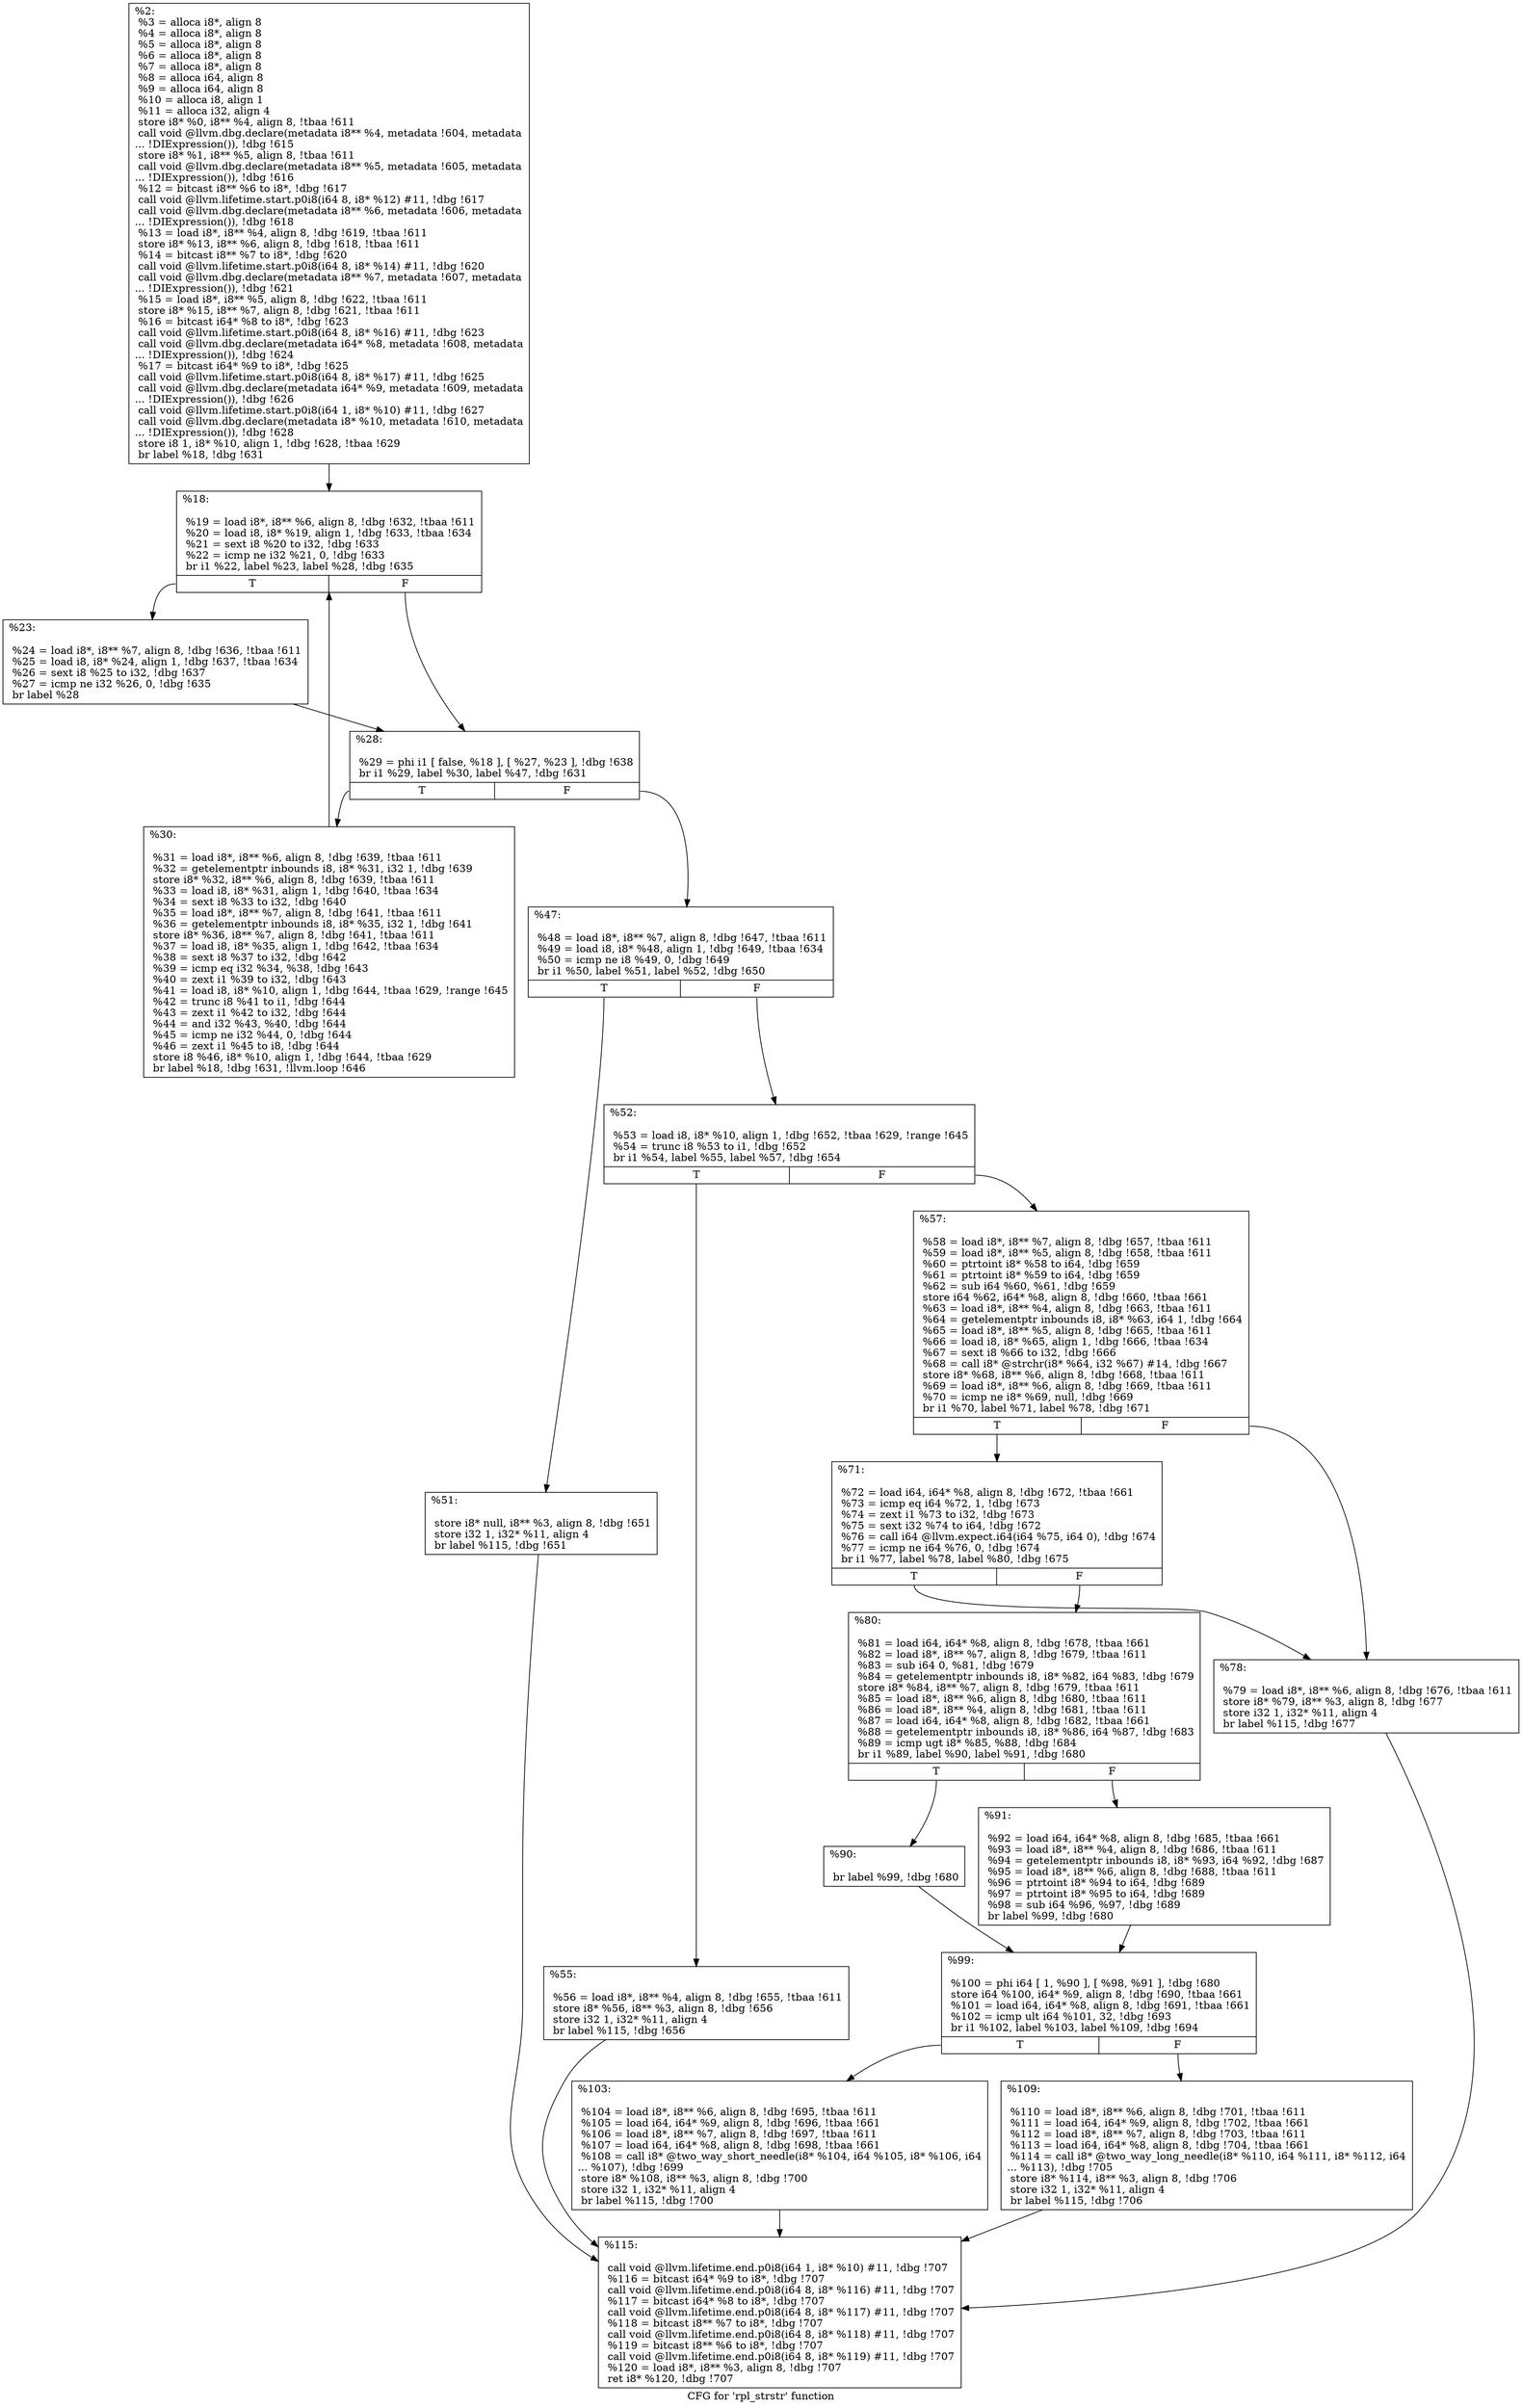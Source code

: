 digraph "CFG for 'rpl_strstr' function" {
	label="CFG for 'rpl_strstr' function";

	Node0x1670300 [shape=record,label="{%2:\l  %3 = alloca i8*, align 8\l  %4 = alloca i8*, align 8\l  %5 = alloca i8*, align 8\l  %6 = alloca i8*, align 8\l  %7 = alloca i8*, align 8\l  %8 = alloca i64, align 8\l  %9 = alloca i64, align 8\l  %10 = alloca i8, align 1\l  %11 = alloca i32, align 4\l  store i8* %0, i8** %4, align 8, !tbaa !611\l  call void @llvm.dbg.declare(metadata i8** %4, metadata !604, metadata\l... !DIExpression()), !dbg !615\l  store i8* %1, i8** %5, align 8, !tbaa !611\l  call void @llvm.dbg.declare(metadata i8** %5, metadata !605, metadata\l... !DIExpression()), !dbg !616\l  %12 = bitcast i8** %6 to i8*, !dbg !617\l  call void @llvm.lifetime.start.p0i8(i64 8, i8* %12) #11, !dbg !617\l  call void @llvm.dbg.declare(metadata i8** %6, metadata !606, metadata\l... !DIExpression()), !dbg !618\l  %13 = load i8*, i8** %4, align 8, !dbg !619, !tbaa !611\l  store i8* %13, i8** %6, align 8, !dbg !618, !tbaa !611\l  %14 = bitcast i8** %7 to i8*, !dbg !620\l  call void @llvm.lifetime.start.p0i8(i64 8, i8* %14) #11, !dbg !620\l  call void @llvm.dbg.declare(metadata i8** %7, metadata !607, metadata\l... !DIExpression()), !dbg !621\l  %15 = load i8*, i8** %5, align 8, !dbg !622, !tbaa !611\l  store i8* %15, i8** %7, align 8, !dbg !621, !tbaa !611\l  %16 = bitcast i64* %8 to i8*, !dbg !623\l  call void @llvm.lifetime.start.p0i8(i64 8, i8* %16) #11, !dbg !623\l  call void @llvm.dbg.declare(metadata i64* %8, metadata !608, metadata\l... !DIExpression()), !dbg !624\l  %17 = bitcast i64* %9 to i8*, !dbg !625\l  call void @llvm.lifetime.start.p0i8(i64 8, i8* %17) #11, !dbg !625\l  call void @llvm.dbg.declare(metadata i64* %9, metadata !609, metadata\l... !DIExpression()), !dbg !626\l  call void @llvm.lifetime.start.p0i8(i64 1, i8* %10) #11, !dbg !627\l  call void @llvm.dbg.declare(metadata i8* %10, metadata !610, metadata\l... !DIExpression()), !dbg !628\l  store i8 1, i8* %10, align 1, !dbg !628, !tbaa !629\l  br label %18, !dbg !631\l}"];
	Node0x1670300 -> Node0x17a1d50;
	Node0x17a1d50 [shape=record,label="{%18:\l\l  %19 = load i8*, i8** %6, align 8, !dbg !632, !tbaa !611\l  %20 = load i8, i8* %19, align 1, !dbg !633, !tbaa !634\l  %21 = sext i8 %20 to i32, !dbg !633\l  %22 = icmp ne i32 %21, 0, !dbg !633\l  br i1 %22, label %23, label %28, !dbg !635\l|{<s0>T|<s1>F}}"];
	Node0x17a1d50:s0 -> Node0x173e020;
	Node0x17a1d50:s1 -> Node0x173e070;
	Node0x173e020 [shape=record,label="{%23:\l\l  %24 = load i8*, i8** %7, align 8, !dbg !636, !tbaa !611\l  %25 = load i8, i8* %24, align 1, !dbg !637, !tbaa !634\l  %26 = sext i8 %25 to i32, !dbg !637\l  %27 = icmp ne i32 %26, 0, !dbg !635\l  br label %28\l}"];
	Node0x173e020 -> Node0x173e070;
	Node0x173e070 [shape=record,label="{%28:\l\l  %29 = phi i1 [ false, %18 ], [ %27, %23 ], !dbg !638\l  br i1 %29, label %30, label %47, !dbg !631\l|{<s0>T|<s1>F}}"];
	Node0x173e070:s0 -> Node0x173e0c0;
	Node0x173e070:s1 -> Node0x173e110;
	Node0x173e0c0 [shape=record,label="{%30:\l\l  %31 = load i8*, i8** %6, align 8, !dbg !639, !tbaa !611\l  %32 = getelementptr inbounds i8, i8* %31, i32 1, !dbg !639\l  store i8* %32, i8** %6, align 8, !dbg !639, !tbaa !611\l  %33 = load i8, i8* %31, align 1, !dbg !640, !tbaa !634\l  %34 = sext i8 %33 to i32, !dbg !640\l  %35 = load i8*, i8** %7, align 8, !dbg !641, !tbaa !611\l  %36 = getelementptr inbounds i8, i8* %35, i32 1, !dbg !641\l  store i8* %36, i8** %7, align 8, !dbg !641, !tbaa !611\l  %37 = load i8, i8* %35, align 1, !dbg !642, !tbaa !634\l  %38 = sext i8 %37 to i32, !dbg !642\l  %39 = icmp eq i32 %34, %38, !dbg !643\l  %40 = zext i1 %39 to i32, !dbg !643\l  %41 = load i8, i8* %10, align 1, !dbg !644, !tbaa !629, !range !645\l  %42 = trunc i8 %41 to i1, !dbg !644\l  %43 = zext i1 %42 to i32, !dbg !644\l  %44 = and i32 %43, %40, !dbg !644\l  %45 = icmp ne i32 %44, 0, !dbg !644\l  %46 = zext i1 %45 to i8, !dbg !644\l  store i8 %46, i8* %10, align 1, !dbg !644, !tbaa !629\l  br label %18, !dbg !631, !llvm.loop !646\l}"];
	Node0x173e0c0 -> Node0x17a1d50;
	Node0x173e110 [shape=record,label="{%47:\l\l  %48 = load i8*, i8** %7, align 8, !dbg !647, !tbaa !611\l  %49 = load i8, i8* %48, align 1, !dbg !649, !tbaa !634\l  %50 = icmp ne i8 %49, 0, !dbg !649\l  br i1 %50, label %51, label %52, !dbg !650\l|{<s0>T|<s1>F}}"];
	Node0x173e110:s0 -> Node0x173e160;
	Node0x173e110:s1 -> Node0x173e1b0;
	Node0x173e160 [shape=record,label="{%51:\l\l  store i8* null, i8** %3, align 8, !dbg !651\l  store i32 1, i32* %11, align 4\l  br label %115, !dbg !651\l}"];
	Node0x173e160 -> Node0x173e520;
	Node0x173e1b0 [shape=record,label="{%52:\l\l  %53 = load i8, i8* %10, align 1, !dbg !652, !tbaa !629, !range !645\l  %54 = trunc i8 %53 to i1, !dbg !652\l  br i1 %54, label %55, label %57, !dbg !654\l|{<s0>T|<s1>F}}"];
	Node0x173e1b0:s0 -> Node0x173e200;
	Node0x173e1b0:s1 -> Node0x173e250;
	Node0x173e200 [shape=record,label="{%55:\l\l  %56 = load i8*, i8** %4, align 8, !dbg !655, !tbaa !611\l  store i8* %56, i8** %3, align 8, !dbg !656\l  store i32 1, i32* %11, align 4\l  br label %115, !dbg !656\l}"];
	Node0x173e200 -> Node0x173e520;
	Node0x173e250 [shape=record,label="{%57:\l\l  %58 = load i8*, i8** %7, align 8, !dbg !657, !tbaa !611\l  %59 = load i8*, i8** %5, align 8, !dbg !658, !tbaa !611\l  %60 = ptrtoint i8* %58 to i64, !dbg !659\l  %61 = ptrtoint i8* %59 to i64, !dbg !659\l  %62 = sub i64 %60, %61, !dbg !659\l  store i64 %62, i64* %8, align 8, !dbg !660, !tbaa !661\l  %63 = load i8*, i8** %4, align 8, !dbg !663, !tbaa !611\l  %64 = getelementptr inbounds i8, i8* %63, i64 1, !dbg !664\l  %65 = load i8*, i8** %5, align 8, !dbg !665, !tbaa !611\l  %66 = load i8, i8* %65, align 1, !dbg !666, !tbaa !634\l  %67 = sext i8 %66 to i32, !dbg !666\l  %68 = call i8* @strchr(i8* %64, i32 %67) #14, !dbg !667\l  store i8* %68, i8** %6, align 8, !dbg !668, !tbaa !611\l  %69 = load i8*, i8** %6, align 8, !dbg !669, !tbaa !611\l  %70 = icmp ne i8* %69, null, !dbg !669\l  br i1 %70, label %71, label %78, !dbg !671\l|{<s0>T|<s1>F}}"];
	Node0x173e250:s0 -> Node0x173e2a0;
	Node0x173e250:s1 -> Node0x173e2f0;
	Node0x173e2a0 [shape=record,label="{%71:\l\l  %72 = load i64, i64* %8, align 8, !dbg !672, !tbaa !661\l  %73 = icmp eq i64 %72, 1, !dbg !673\l  %74 = zext i1 %73 to i32, !dbg !673\l  %75 = sext i32 %74 to i64, !dbg !672\l  %76 = call i64 @llvm.expect.i64(i64 %75, i64 0), !dbg !674\l  %77 = icmp ne i64 %76, 0, !dbg !674\l  br i1 %77, label %78, label %80, !dbg !675\l|{<s0>T|<s1>F}}"];
	Node0x173e2a0:s0 -> Node0x173e2f0;
	Node0x173e2a0:s1 -> Node0x173e340;
	Node0x173e2f0 [shape=record,label="{%78:\l\l  %79 = load i8*, i8** %6, align 8, !dbg !676, !tbaa !611\l  store i8* %79, i8** %3, align 8, !dbg !677\l  store i32 1, i32* %11, align 4\l  br label %115, !dbg !677\l}"];
	Node0x173e2f0 -> Node0x173e520;
	Node0x173e340 [shape=record,label="{%80:\l\l  %81 = load i64, i64* %8, align 8, !dbg !678, !tbaa !661\l  %82 = load i8*, i8** %7, align 8, !dbg !679, !tbaa !611\l  %83 = sub i64 0, %81, !dbg !679\l  %84 = getelementptr inbounds i8, i8* %82, i64 %83, !dbg !679\l  store i8* %84, i8** %7, align 8, !dbg !679, !tbaa !611\l  %85 = load i8*, i8** %6, align 8, !dbg !680, !tbaa !611\l  %86 = load i8*, i8** %4, align 8, !dbg !681, !tbaa !611\l  %87 = load i64, i64* %8, align 8, !dbg !682, !tbaa !661\l  %88 = getelementptr inbounds i8, i8* %86, i64 %87, !dbg !683\l  %89 = icmp ugt i8* %85, %88, !dbg !684\l  br i1 %89, label %90, label %91, !dbg !680\l|{<s0>T|<s1>F}}"];
	Node0x173e340:s0 -> Node0x173e390;
	Node0x173e340:s1 -> Node0x173e3e0;
	Node0x173e390 [shape=record,label="{%90:\l\l  br label %99, !dbg !680\l}"];
	Node0x173e390 -> Node0x173e430;
	Node0x173e3e0 [shape=record,label="{%91:\l\l  %92 = load i64, i64* %8, align 8, !dbg !685, !tbaa !661\l  %93 = load i8*, i8** %4, align 8, !dbg !686, !tbaa !611\l  %94 = getelementptr inbounds i8, i8* %93, i64 %92, !dbg !687\l  %95 = load i8*, i8** %6, align 8, !dbg !688, !tbaa !611\l  %96 = ptrtoint i8* %94 to i64, !dbg !689\l  %97 = ptrtoint i8* %95 to i64, !dbg !689\l  %98 = sub i64 %96, %97, !dbg !689\l  br label %99, !dbg !680\l}"];
	Node0x173e3e0 -> Node0x173e430;
	Node0x173e430 [shape=record,label="{%99:\l\l  %100 = phi i64 [ 1, %90 ], [ %98, %91 ], !dbg !680\l  store i64 %100, i64* %9, align 8, !dbg !690, !tbaa !661\l  %101 = load i64, i64* %8, align 8, !dbg !691, !tbaa !661\l  %102 = icmp ult i64 %101, 32, !dbg !693\l  br i1 %102, label %103, label %109, !dbg !694\l|{<s0>T|<s1>F}}"];
	Node0x173e430:s0 -> Node0x173e480;
	Node0x173e430:s1 -> Node0x173e4d0;
	Node0x173e480 [shape=record,label="{%103:\l\l  %104 = load i8*, i8** %6, align 8, !dbg !695, !tbaa !611\l  %105 = load i64, i64* %9, align 8, !dbg !696, !tbaa !661\l  %106 = load i8*, i8** %7, align 8, !dbg !697, !tbaa !611\l  %107 = load i64, i64* %8, align 8, !dbg !698, !tbaa !661\l  %108 = call i8* @two_way_short_needle(i8* %104, i64 %105, i8* %106, i64\l... %107), !dbg !699\l  store i8* %108, i8** %3, align 8, !dbg !700\l  store i32 1, i32* %11, align 4\l  br label %115, !dbg !700\l}"];
	Node0x173e480 -> Node0x173e520;
	Node0x173e4d0 [shape=record,label="{%109:\l\l  %110 = load i8*, i8** %6, align 8, !dbg !701, !tbaa !611\l  %111 = load i64, i64* %9, align 8, !dbg !702, !tbaa !661\l  %112 = load i8*, i8** %7, align 8, !dbg !703, !tbaa !611\l  %113 = load i64, i64* %8, align 8, !dbg !704, !tbaa !661\l  %114 = call i8* @two_way_long_needle(i8* %110, i64 %111, i8* %112, i64\l... %113), !dbg !705\l  store i8* %114, i8** %3, align 8, !dbg !706\l  store i32 1, i32* %11, align 4\l  br label %115, !dbg !706\l}"];
	Node0x173e4d0 -> Node0x173e520;
	Node0x173e520 [shape=record,label="{%115:\l\l  call void @llvm.lifetime.end.p0i8(i64 1, i8* %10) #11, !dbg !707\l  %116 = bitcast i64* %9 to i8*, !dbg !707\l  call void @llvm.lifetime.end.p0i8(i64 8, i8* %116) #11, !dbg !707\l  %117 = bitcast i64* %8 to i8*, !dbg !707\l  call void @llvm.lifetime.end.p0i8(i64 8, i8* %117) #11, !dbg !707\l  %118 = bitcast i8** %7 to i8*, !dbg !707\l  call void @llvm.lifetime.end.p0i8(i64 8, i8* %118) #11, !dbg !707\l  %119 = bitcast i8** %6 to i8*, !dbg !707\l  call void @llvm.lifetime.end.p0i8(i64 8, i8* %119) #11, !dbg !707\l  %120 = load i8*, i8** %3, align 8, !dbg !707\l  ret i8* %120, !dbg !707\l}"];
}
